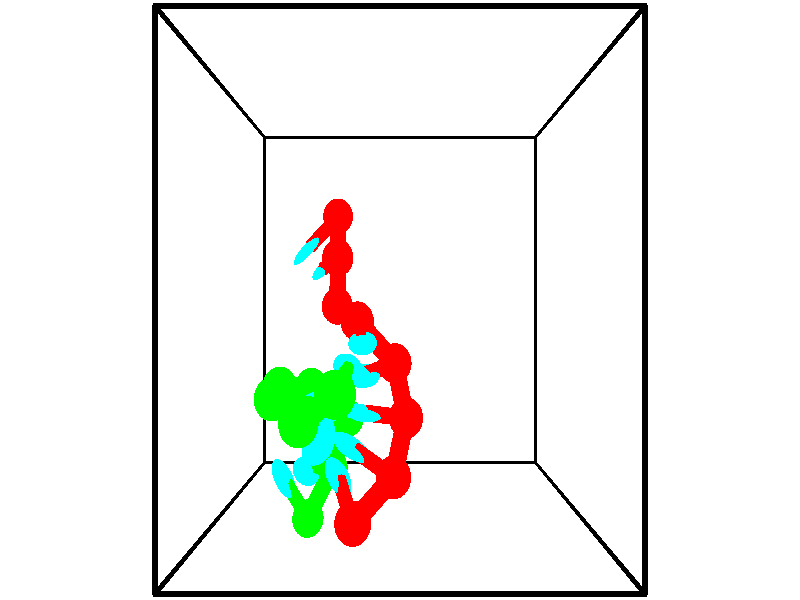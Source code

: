 // switches for output
#declare DRAW_BASES = 1; // possible values are 0, 1; only relevant for DNA ribbons
#declare DRAW_BASES_TYPE = 3; // possible values are 1, 2, 3; only relevant for DNA ribbons
#declare DRAW_FOG = 0; // set to 1 to enable fog

#include "colors.inc"

#include "transforms.inc"
background { rgb <1, 1, 1>}

#default {
   normal{
       ripples 0.25
       frequency 0.20
       turbulence 0.2
       lambda 5
   }
	finish {
		phong 0.1
		phong_size 40.
	}
}

// original window dimensions: 1024x640


// camera settings

camera {
	sky <-0, 1, 0>
	up <-0, 1, 0>
	right 1.6 * <1, 0, 0>
	location <2.5, 2.5, 11.1562>
	look_at <2.5, 2.5, 2.5>
	direction <0, 0, -8.6562>
	angle 67.0682
}


# declare cpy_camera_pos = <2.5, 2.5, 11.1562>;
# if (DRAW_FOG = 1)
fog {
	fog_type 2
	up vnormalize(cpy_camera_pos)
	color rgbt<1,1,1,0.3>
	distance 1e-5
	fog_alt 3e-3
	fog_offset 4
}
# end


// LIGHTS

# declare lum = 6;
global_settings {
	ambient_light rgb lum * <0.05, 0.05, 0.05>
	max_trace_level 15
}# declare cpy_direct_light_amount = 0.25;
light_source
{	1000 * <-1, -1, 1>,
	rgb lum * cpy_direct_light_amount
	parallel
}

light_source
{	1000 * <1, 1, -1>,
	rgb lum * cpy_direct_light_amount
	parallel
}

// strand 0

// nucleotide -1

// particle -1
sphere {
	<1.454315, 3.674857, 0.960011> 0.250000
	pigment { color rgbt <1,0,0,0> }
	no_shadow
}
cylinder {
	<1.157394, 3.406832, 0.960489>,  <0.979242, 3.246017, 0.960776>, 0.100000
	pigment { color rgbt <1,0,0,0> }
	no_shadow
}
cylinder {
	<1.157394, 3.406832, 0.960489>,  <1.454315, 3.674857, 0.960011>, 0.100000
	pigment { color rgbt <1,0,0,0> }
	no_shadow
}

// particle -1
sphere {
	<1.157394, 3.406832, 0.960489> 0.100000
	pigment { color rgbt <1,0,0,0> }
	no_shadow
}
sphere {
	0, 1
	scale<0.080000,0.200000,0.300000>
	matrix <0.651092, -0.721704, -0.234994,
		0.158323, -0.173659, 0.971996,
		-0.742302, -0.670064, 0.001195,
		0.934704, 3.205812, 0.960848>
	pigment { color rgbt <0,1,1,0> }
	no_shadow
}
cylinder {
	<1.498795, 3.065096, 1.432884>,  <1.454315, 3.674857, 0.960011>, 0.130000
	pigment { color rgbt <1,0,0,0> }
	no_shadow
}

// nucleotide -1

// particle -1
sphere {
	<1.498795, 3.065096, 1.432884> 0.250000
	pigment { color rgbt <1,0,0,0> }
	no_shadow
}
cylinder {
	<1.313625, 2.993872, 1.085552>,  <1.202524, 2.951137, 0.877153>, 0.100000
	pigment { color rgbt <1,0,0,0> }
	no_shadow
}
cylinder {
	<1.313625, 2.993872, 1.085552>,  <1.498795, 3.065096, 1.432884>, 0.100000
	pigment { color rgbt <1,0,0,0> }
	no_shadow
}

// particle -1
sphere {
	<1.313625, 2.993872, 1.085552> 0.100000
	pigment { color rgbt <1,0,0,0> }
	no_shadow
}
sphere {
	0, 1
	scale<0.080000,0.200000,0.300000>
	matrix <0.665948, -0.716376, -0.208130,
		-0.584991, -0.674611, 0.450207,
		-0.462924, -0.178061, -0.868329,
		1.174748, 2.940454, 0.825053>
	pigment { color rgbt <0,1,1,0> }
	no_shadow
}
cylinder {
	<1.485396, 2.415540, 1.371867>,  <1.498795, 3.065096, 1.432884>, 0.130000
	pigment { color rgbt <1,0,0,0> }
	no_shadow
}

// nucleotide -1

// particle -1
sphere {
	<1.485396, 2.415540, 1.371867> 0.250000
	pigment { color rgbt <1,0,0,0> }
	no_shadow
}
cylinder {
	<1.450497, 2.565905, 1.002851>,  <1.429557, 2.656124, 0.781442>, 0.100000
	pigment { color rgbt <1,0,0,0> }
	no_shadow
}
cylinder {
	<1.450497, 2.565905, 1.002851>,  <1.485396, 2.415540, 1.371867>, 0.100000
	pigment { color rgbt <1,0,0,0> }
	no_shadow
}

// particle -1
sphere {
	<1.450497, 2.565905, 1.002851> 0.100000
	pigment { color rgbt <1,0,0,0> }
	no_shadow
}
sphere {
	0, 1
	scale<0.080000,0.200000,0.300000>
	matrix <0.755028, -0.579168, -0.307404,
		-0.649862, -0.723363, -0.233294,
		-0.087248, 0.375913, -0.922538,
		1.424322, 2.678679, 0.726090>
	pigment { color rgbt <0,1,1,0> }
	no_shadow
}
cylinder {
	<1.854311, 2.232342, 2.042945>,  <1.485396, 2.415540, 1.371867>, 0.130000
	pigment { color rgbt <1,0,0,0> }
	no_shadow
}

// nucleotide -1

// particle -1
sphere {
	<1.854311, 2.232342, 2.042945> 0.250000
	pigment { color rgbt <1,0,0,0> }
	no_shadow
}
cylinder {
	<1.923443, 2.097754, 2.413224>,  <1.964922, 2.017000, 2.635392>, 0.100000
	pigment { color rgbt <1,0,0,0> }
	no_shadow
}
cylinder {
	<1.923443, 2.097754, 2.413224>,  <1.854311, 2.232342, 2.042945>, 0.100000
	pigment { color rgbt <1,0,0,0> }
	no_shadow
}

// particle -1
sphere {
	<1.923443, 2.097754, 2.413224> 0.100000
	pigment { color rgbt <1,0,0,0> }
	no_shadow
}
sphere {
	0, 1
	scale<0.080000,0.200000,0.300000>
	matrix <0.080208, -0.931911, -0.353706,
		0.981681, 0.135379, -0.134074,
		0.172830, -0.336473, 0.925698,
		1.975292, 1.996812, 2.690933>
	pigment { color rgbt <0,1,1,0> }
	no_shadow
}
cylinder {
	<2.423567, 1.707337, 2.077941>,  <1.854311, 2.232342, 2.042945>, 0.130000
	pigment { color rgbt <1,0,0,0> }
	no_shadow
}

// nucleotide -1

// particle -1
sphere {
	<2.423567, 1.707337, 2.077941> 0.250000
	pigment { color rgbt <1,0,0,0> }
	no_shadow
}
cylinder {
	<2.164654, 1.649693, 2.377342>,  <2.009306, 1.615106, 2.556983>, 0.100000
	pigment { color rgbt <1,0,0,0> }
	no_shadow
}
cylinder {
	<2.164654, 1.649693, 2.377342>,  <2.423567, 1.707337, 2.077941>, 0.100000
	pigment { color rgbt <1,0,0,0> }
	no_shadow
}

// particle -1
sphere {
	<2.164654, 1.649693, 2.377342> 0.100000
	pigment { color rgbt <1,0,0,0> }
	no_shadow
}
sphere {
	0, 1
	scale<0.080000,0.200000,0.300000>
	matrix <-0.296262, -0.857198, -0.421237,
		0.702321, -0.494412, 0.512154,
		-0.647282, -0.144112, 0.748504,
		1.970469, 1.606459, 2.601893>
	pigment { color rgbt <0,1,1,0> }
	no_shadow
}
cylinder {
	<2.588379, 1.056146, 2.282347>,  <2.423567, 1.707337, 2.077941>, 0.130000
	pigment { color rgbt <1,0,0,0> }
	no_shadow
}

// nucleotide -1

// particle -1
sphere {
	<2.588379, 1.056146, 2.282347> 0.250000
	pigment { color rgbt <1,0,0,0> }
	no_shadow
}
cylinder {
	<2.225815, 1.116541, 2.440145>,  <2.008276, 1.152778, 2.534823>, 0.100000
	pigment { color rgbt <1,0,0,0> }
	no_shadow
}
cylinder {
	<2.225815, 1.116541, 2.440145>,  <2.588379, 1.056146, 2.282347>, 0.100000
	pigment { color rgbt <1,0,0,0> }
	no_shadow
}

// particle -1
sphere {
	<2.225815, 1.116541, 2.440145> 0.100000
	pigment { color rgbt <1,0,0,0> }
	no_shadow
}
sphere {
	0, 1
	scale<0.080000,0.200000,0.300000>
	matrix <-0.236102, -0.955514, -0.176771,
		0.350253, -0.253368, 0.901736,
		-0.906409, 0.150987, 0.394493,
		1.953892, 1.161837, 2.558492>
	pigment { color rgbt <0,1,1,0> }
	no_shadow
}
cylinder {
	<2.406821, 0.413305, 2.636128>,  <2.588379, 1.056146, 2.282347>, 0.130000
	pigment { color rgbt <1,0,0,0> }
	no_shadow
}

// nucleotide -1

// particle -1
sphere {
	<2.406821, 0.413305, 2.636128> 0.250000
	pigment { color rgbt <1,0,0,0> }
	no_shadow
}
cylinder {
	<2.060337, 0.605196, 2.580209>,  <1.852447, 0.720331, 2.546657>, 0.100000
	pigment { color rgbt <1,0,0,0> }
	no_shadow
}
cylinder {
	<2.060337, 0.605196, 2.580209>,  <2.406821, 0.413305, 2.636128>, 0.100000
	pigment { color rgbt <1,0,0,0> }
	no_shadow
}

// particle -1
sphere {
	<2.060337, 0.605196, 2.580209> 0.100000
	pigment { color rgbt <1,0,0,0> }
	no_shadow
}
sphere {
	0, 1
	scale<0.080000,0.200000,0.300000>
	matrix <-0.415405, -0.846845, -0.332102,
		-0.277705, -0.229598, 0.932826,
		-0.866209, 0.479727, -0.139797,
		1.800474, 0.749114, 2.538270>
	pigment { color rgbt <0,1,1,0> }
	no_shadow
}
cylinder {
	<1.859578, -0.026759, 2.968323>,  <2.406821, 0.413305, 2.636128>, 0.130000
	pigment { color rgbt <1,0,0,0> }
	no_shadow
}

// nucleotide -1

// particle -1
sphere {
	<1.859578, -0.026759, 2.968323> 0.250000
	pigment { color rgbt <1,0,0,0> }
	no_shadow
}
cylinder {
	<1.715290, 0.205729, 2.676552>,  <1.628717, 0.345221, 2.501489>, 0.100000
	pigment { color rgbt <1,0,0,0> }
	no_shadow
}
cylinder {
	<1.715290, 0.205729, 2.676552>,  <1.859578, -0.026759, 2.968323>, 0.100000
	pigment { color rgbt <1,0,0,0> }
	no_shadow
}

// particle -1
sphere {
	<1.715290, 0.205729, 2.676552> 0.100000
	pigment { color rgbt <1,0,0,0> }
	no_shadow
}
sphere {
	0, 1
	scale<0.080000,0.200000,0.300000>
	matrix <-0.519098, -0.774867, -0.360720,
		-0.774867, 0.248526, 0.581220,
		0.360720, -0.581220, 0.729428,
		1.607074, 0.380094, 2.457723>
	pigment { color rgbt <0,1,1,0> }
	no_shadow
}
// strand 1

// nucleotide -1

// particle -1
sphere {
	<1.010855, -0.444851, 1.389107> 0.250000
	pigment { color rgbt <0,1,0,0> }
	no_shadow
}
cylinder {
	<0.807396, -0.115025, 1.488197>,  <0.685321, 0.082871, 1.547652>, 0.100000
	pigment { color rgbt <0,1,0,0> }
	no_shadow
}
cylinder {
	<0.807396, -0.115025, 1.488197>,  <1.010855, -0.444851, 1.389107>, 0.100000
	pigment { color rgbt <0,1,0,0> }
	no_shadow
}

// particle -1
sphere {
	<0.807396, -0.115025, 1.488197> 0.100000
	pigment { color rgbt <0,1,0,0> }
	no_shadow
}
sphere {
	0, 1
	scale<0.080000,0.200000,0.300000>
	matrix <0.839872, 0.411883, 0.353507,
		0.189456, 0.387869, -0.902033,
		-0.508647, 0.824567, 0.247727,
		0.654802, 0.132345, 1.562515>
	pigment { color rgbt <0,1,1,0> }
	no_shadow
}
cylinder {
	<1.374574, 0.165121, 1.079232>,  <1.010855, -0.444851, 1.389107>, 0.130000
	pigment { color rgbt <0,1,0,0> }
	no_shadow
}

// nucleotide -1

// particle -1
sphere {
	<1.374574, 0.165121, 1.079232> 0.250000
	pigment { color rgbt <0,1,0,0> }
	no_shadow
}
cylinder {
	<1.177071, 0.218495, 1.422953>,  <1.058569, 0.250520, 1.629185>, 0.100000
	pigment { color rgbt <0,1,0,0> }
	no_shadow
}
cylinder {
	<1.177071, 0.218495, 1.422953>,  <1.374574, 0.165121, 1.079232>, 0.100000
	pigment { color rgbt <0,1,0,0> }
	no_shadow
}

// particle -1
sphere {
	<1.177071, 0.218495, 1.422953> 0.100000
	pigment { color rgbt <0,1,0,0> }
	no_shadow
}
sphere {
	0, 1
	scale<0.080000,0.200000,0.300000>
	matrix <0.773650, 0.518614, 0.364011,
		-0.397074, 0.844532, -0.359302,
		-0.493758, 0.133435, 0.859301,
		1.028943, 0.258526, 1.680743>
	pigment { color rgbt <0,1,1,0> }
	no_shadow
}
cylinder {
	<1.657270, 0.894476, 1.303955>,  <1.374574, 0.165121, 1.079232>, 0.130000
	pigment { color rgbt <0,1,0,0> }
	no_shadow
}

// nucleotide -1

// particle -1
sphere {
	<1.657270, 0.894476, 1.303955> 0.250000
	pigment { color rgbt <0,1,0,0> }
	no_shadow
}
cylinder {
	<1.411484, 0.717424, 1.565187>,  <1.264012, 0.611194, 1.721927>, 0.100000
	pigment { color rgbt <0,1,0,0> }
	no_shadow
}
cylinder {
	<1.411484, 0.717424, 1.565187>,  <1.657270, 0.894476, 1.303955>, 0.100000
	pigment { color rgbt <0,1,0,0> }
	no_shadow
}

// particle -1
sphere {
	<1.411484, 0.717424, 1.565187> 0.100000
	pigment { color rgbt <0,1,0,0> }
	no_shadow
}
sphere {
	0, 1
	scale<0.080000,0.200000,0.300000>
	matrix <0.367959, 0.571461, 0.733512,
		-0.697882, 0.691023, -0.188274,
		-0.614465, -0.442628, 0.653080,
		1.227144, 0.584636, 1.761111>
	pigment { color rgbt <0,1,1,0> }
	no_shadow
}
cylinder {
	<1.102512, 1.358754, 1.644289>,  <1.657270, 0.894476, 1.303955>, 0.130000
	pigment { color rgbt <0,1,0,0> }
	no_shadow
}

// nucleotide -1

// particle -1
sphere {
	<1.102512, 1.358754, 1.644289> 0.250000
	pigment { color rgbt <0,1,0,0> }
	no_shadow
}
cylinder {
	<1.222054, 1.054314, 1.874563>,  <1.293779, 0.871650, 2.012727>, 0.100000
	pigment { color rgbt <0,1,0,0> }
	no_shadow
}
cylinder {
	<1.222054, 1.054314, 1.874563>,  <1.102512, 1.358754, 1.644289>, 0.100000
	pigment { color rgbt <0,1,0,0> }
	no_shadow
}

// particle -1
sphere {
	<1.222054, 1.054314, 1.874563> 0.100000
	pigment { color rgbt <0,1,0,0> }
	no_shadow
}
sphere {
	0, 1
	scale<0.080000,0.200000,0.300000>
	matrix <0.262020, 0.645513, 0.717397,
		-0.917623, -0.063556, 0.392338,
		0.298854, -0.761100, 0.575684,
		1.311710, 0.825984, 2.047268>
	pigment { color rgbt <0,1,1,0> }
	no_shadow
}
cylinder {
	<0.734331, 1.434800, 2.306422>,  <1.102512, 1.358754, 1.644289>, 0.130000
	pigment { color rgbt <0,1,0,0> }
	no_shadow
}

// nucleotide -1

// particle -1
sphere {
	<0.734331, 1.434800, 2.306422> 0.250000
	pigment { color rgbt <0,1,0,0> }
	no_shadow
}
cylinder {
	<1.055763, 1.203123, 2.361258>,  <1.248623, 1.064117, 2.394159>, 0.100000
	pigment { color rgbt <0,1,0,0> }
	no_shadow
}
cylinder {
	<1.055763, 1.203123, 2.361258>,  <0.734331, 1.434800, 2.306422>, 0.100000
	pigment { color rgbt <0,1,0,0> }
	no_shadow
}

// particle -1
sphere {
	<1.055763, 1.203123, 2.361258> 0.100000
	pigment { color rgbt <0,1,0,0> }
	no_shadow
}
sphere {
	0, 1
	scale<0.080000,0.200000,0.300000>
	matrix <0.373685, 0.670226, 0.641215,
		-0.463269, -0.464039, 0.755016,
		0.803580, -0.579193, 0.137090,
		1.296837, 1.029365, 2.402385>
	pigment { color rgbt <0,1,1,0> }
	no_shadow
}
cylinder {
	<0.781753, 1.388346, 3.012345>,  <0.734331, 1.434800, 2.306422>, 0.130000
	pigment { color rgbt <0,1,0,0> }
	no_shadow
}

// nucleotide -1

// particle -1
sphere {
	<0.781753, 1.388346, 3.012345> 0.250000
	pigment { color rgbt <0,1,0,0> }
	no_shadow
}
cylinder {
	<1.145462, 1.313833, 2.863472>,  <1.363688, 1.269125, 2.774148>, 0.100000
	pigment { color rgbt <0,1,0,0> }
	no_shadow
}
cylinder {
	<1.145462, 1.313833, 2.863472>,  <0.781753, 1.388346, 3.012345>, 0.100000
	pigment { color rgbt <0,1,0,0> }
	no_shadow
}

// particle -1
sphere {
	<1.145462, 1.313833, 2.863472> 0.100000
	pigment { color rgbt <0,1,0,0> }
	no_shadow
}
sphere {
	0, 1
	scale<0.080000,0.200000,0.300000>
	matrix <0.399451, 0.641722, 0.654700,
		0.116878, -0.743970, 0.657912,
		0.909274, -0.186283, -0.372183,
		1.418244, 1.257949, 2.751817>
	pigment { color rgbt <0,1,1,0> }
	no_shadow
}
cylinder {
	<1.227269, 1.205270, 3.586307>,  <0.781753, 1.388346, 3.012345>, 0.130000
	pigment { color rgbt <0,1,0,0> }
	no_shadow
}

// nucleotide -1

// particle -1
sphere {
	<1.227269, 1.205270, 3.586307> 0.250000
	pigment { color rgbt <0,1,0,0> }
	no_shadow
}
cylinder {
	<1.453201, 1.329614, 3.280540>,  <1.588760, 1.404220, 3.097080>, 0.100000
	pigment { color rgbt <0,1,0,0> }
	no_shadow
}
cylinder {
	<1.453201, 1.329614, 3.280540>,  <1.227269, 1.205270, 3.586307>, 0.100000
	pigment { color rgbt <0,1,0,0> }
	no_shadow
}

// particle -1
sphere {
	<1.453201, 1.329614, 3.280540> 0.100000
	pigment { color rgbt <0,1,0,0> }
	no_shadow
}
sphere {
	0, 1
	scale<0.080000,0.200000,0.300000>
	matrix <0.336612, 0.758969, 0.557367,
		0.753422, -0.572135, 0.324063,
		0.564843, 0.310849, -0.764411,
		1.622650, 1.422872, 3.051215>
	pigment { color rgbt <0,1,1,0> }
	no_shadow
}
cylinder {
	<1.721279, 1.553003, 3.904036>,  <1.227269, 1.205270, 3.586307>, 0.130000
	pigment { color rgbt <0,1,0,0> }
	no_shadow
}

// nucleotide -1

// particle -1
sphere {
	<1.721279, 1.553003, 3.904036> 0.250000
	pigment { color rgbt <0,1,0,0> }
	no_shadow
}
cylinder {
	<1.778923, 1.671076, 3.526232>,  <1.813510, 1.741920, 3.299549>, 0.100000
	pigment { color rgbt <0,1,0,0> }
	no_shadow
}
cylinder {
	<1.778923, 1.671076, 3.526232>,  <1.721279, 1.553003, 3.904036>, 0.100000
	pigment { color rgbt <0,1,0,0> }
	no_shadow
}

// particle -1
sphere {
	<1.778923, 1.671076, 3.526232> 0.100000
	pigment { color rgbt <0,1,0,0> }
	no_shadow
}
sphere {
	0, 1
	scale<0.080000,0.200000,0.300000>
	matrix <0.411211, 0.850298, 0.328480,
		0.900076, -0.435731, 0.001155,
		0.144111, 0.295183, -0.944510,
		1.822156, 1.759631, 3.242879>
	pigment { color rgbt <0,1,1,0> }
	no_shadow
}
// box output
cylinder {
	<0.000000, 0.000000, 0.000000>,  <5.000000, 0.000000, 0.000000>, 0.025000
	pigment { color rgbt <0,0,0,0> }
	no_shadow
}
cylinder {
	<0.000000, 0.000000, 0.000000>,  <0.000000, 5.000000, 0.000000>, 0.025000
	pigment { color rgbt <0,0,0,0> }
	no_shadow
}
cylinder {
	<0.000000, 0.000000, 0.000000>,  <0.000000, 0.000000, 5.000000>, 0.025000
	pigment { color rgbt <0,0,0,0> }
	no_shadow
}
cylinder {
	<5.000000, 5.000000, 5.000000>,  <0.000000, 5.000000, 5.000000>, 0.025000
	pigment { color rgbt <0,0,0,0> }
	no_shadow
}
cylinder {
	<5.000000, 5.000000, 5.000000>,  <5.000000, 0.000000, 5.000000>, 0.025000
	pigment { color rgbt <0,0,0,0> }
	no_shadow
}
cylinder {
	<5.000000, 5.000000, 5.000000>,  <5.000000, 5.000000, 0.000000>, 0.025000
	pigment { color rgbt <0,0,0,0> }
	no_shadow
}
cylinder {
	<0.000000, 0.000000, 5.000000>,  <0.000000, 5.000000, 5.000000>, 0.025000
	pigment { color rgbt <0,0,0,0> }
	no_shadow
}
cylinder {
	<0.000000, 0.000000, 5.000000>,  <5.000000, 0.000000, 5.000000>, 0.025000
	pigment { color rgbt <0,0,0,0> }
	no_shadow
}
cylinder {
	<5.000000, 5.000000, 0.000000>,  <0.000000, 5.000000, 0.000000>, 0.025000
	pigment { color rgbt <0,0,0,0> }
	no_shadow
}
cylinder {
	<5.000000, 5.000000, 0.000000>,  <5.000000, 0.000000, 0.000000>, 0.025000
	pigment { color rgbt <0,0,0,0> }
	no_shadow
}
cylinder {
	<5.000000, 0.000000, 5.000000>,  <5.000000, 0.000000, 0.000000>, 0.025000
	pigment { color rgbt <0,0,0,0> }
	no_shadow
}
cylinder {
	<0.000000, 5.000000, 0.000000>,  <0.000000, 5.000000, 5.000000>, 0.025000
	pigment { color rgbt <0,0,0,0> }
	no_shadow
}
// end of box output
